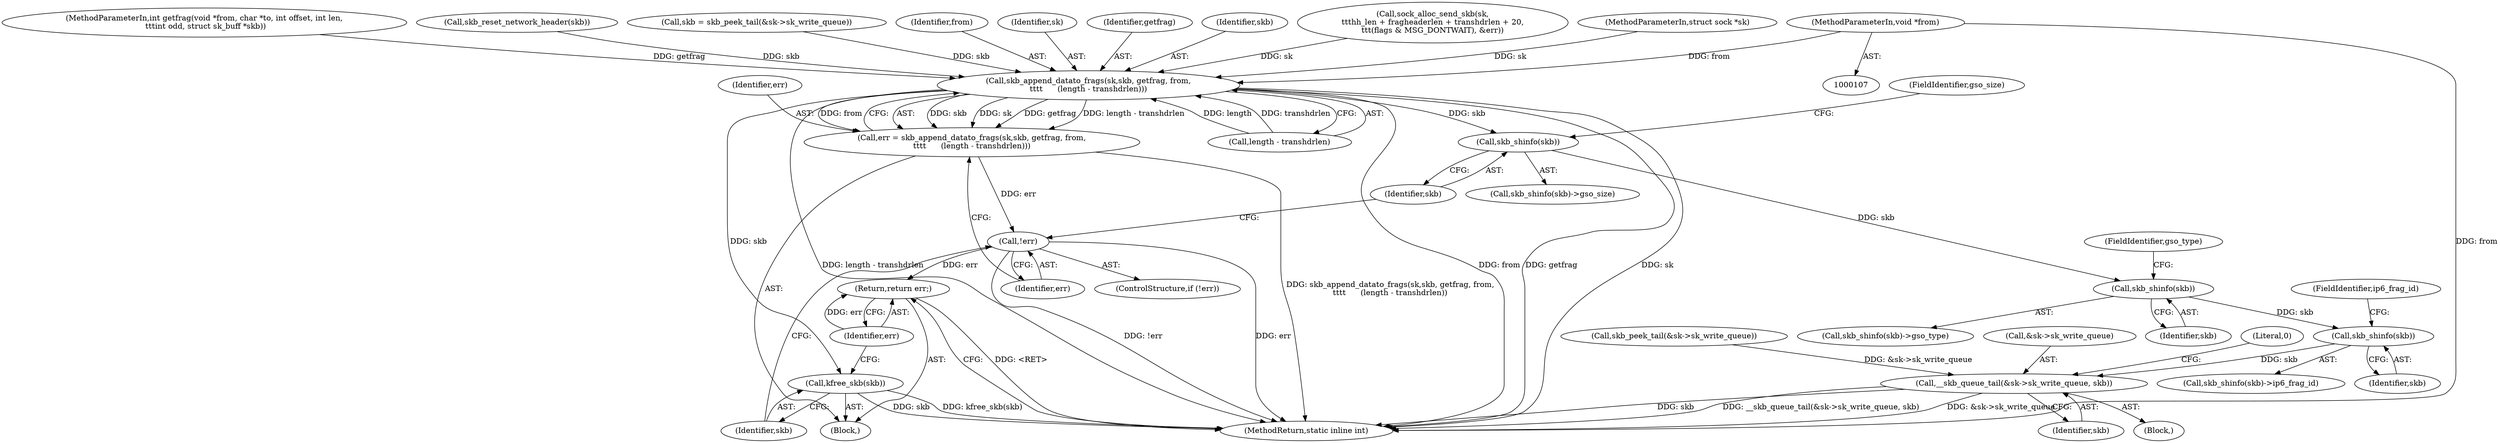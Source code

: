 digraph "0_linux_87c48fa3b4630905f98268dde838ee43626a060c_2@pointer" {
"1000110" [label="(MethodParameterIn,void *from)"];
"1000185" [label="(Call,skb_append_datato_frags(sk,skb, getfrag, from,\n\t\t\t\t      (length - transhdrlen)))"];
"1000183" [label="(Call,err = skb_append_datato_frags(sk,skb, getfrag, from,\n\t\t\t\t      (length - transhdrlen)))"];
"1000194" [label="(Call,!err)"];
"1000238" [label="(Return,return err;)"];
"1000200" [label="(Call,skb_shinfo(skb))"];
"1000213" [label="(Call,skb_shinfo(skb))"];
"1000222" [label="(Call,skb_shinfo(skb))"];
"1000228" [label="(Call,__skb_queue_tail(&sk->sk_write_queue, skb))"];
"1000236" [label="(Call,kfree_skb(skb))"];
"1000109" [label="(MethodParameterIn,int getfrag(void *from, char *to, int offset, int len,\n \t\t\tint odd, struct sk_buff *skb))"];
"1000238" [label="(Return,return err;)"];
"1000124" [label="(Call,skb_peek_tail(&sk->sk_write_queue))"];
"1000214" [label="(Identifier,skb)"];
"1000201" [label="(Identifier,skb)"];
"1000162" [label="(Call,skb_reset_network_header(skb))"];
"1000193" [label="(ControlStructure,if (!err))"];
"1000202" [label="(FieldIdentifier,gso_size)"];
"1000213" [label="(Call,skb_shinfo(skb))"];
"1000184" [label="(Identifier,err)"];
"1000122" [label="(Call,skb = skb_peek_tail(&sk->sk_write_queue))"];
"1000224" [label="(FieldIdentifier,ip6_frag_id)"];
"1000233" [label="(Identifier,skb)"];
"1000229" [label="(Call,&sk->sk_write_queue)"];
"1000189" [label="(Identifier,from)"];
"1000195" [label="(Identifier,err)"];
"1000194" [label="(Call,!err)"];
"1000212" [label="(Call,skb_shinfo(skb)->gso_type)"];
"1000223" [label="(Identifier,skb)"];
"1000228" [label="(Call,__skb_queue_tail(&sk->sk_write_queue, skb))"];
"1000186" [label="(Identifier,sk)"];
"1000190" [label="(Call,length - transhdrlen)"];
"1000188" [label="(Identifier,getfrag)"];
"1000221" [label="(Call,skb_shinfo(skb)->ip6_frag_id)"];
"1000187" [label="(Identifier,skb)"];
"1000200" [label="(Call,skb_shinfo(skb))"];
"1000133" [label="(Call,sock_alloc_send_skb(sk,\n\t\t\thh_len + fragheaderlen + transhdrlen + 20,\n\t\t\t(flags & MSG_DONTWAIT), &err))"];
"1000183" [label="(Call,err = skb_append_datato_frags(sk,skb, getfrag, from,\n\t\t\t\t      (length - transhdrlen)))"];
"1000222" [label="(Call,skb_shinfo(skb))"];
"1000199" [label="(Call,skb_shinfo(skb)->gso_size)"];
"1000237" [label="(Identifier,skb)"];
"1000240" [label="(MethodReturn,static inline int)"];
"1000108" [label="(MethodParameterIn,struct sock *sk)"];
"1000236" [label="(Call,kfree_skb(skb))"];
"1000215" [label="(FieldIdentifier,gso_type)"];
"1000239" [label="(Identifier,err)"];
"1000117" [label="(Block,)"];
"1000196" [label="(Block,)"];
"1000235" [label="(Literal,0)"];
"1000185" [label="(Call,skb_append_datato_frags(sk,skb, getfrag, from,\n\t\t\t\t      (length - transhdrlen)))"];
"1000110" [label="(MethodParameterIn,void *from)"];
"1000110" -> "1000107"  [label="AST: "];
"1000110" -> "1000240"  [label="DDG: from"];
"1000110" -> "1000185"  [label="DDG: from"];
"1000185" -> "1000183"  [label="AST: "];
"1000185" -> "1000190"  [label="CFG: "];
"1000186" -> "1000185"  [label="AST: "];
"1000187" -> "1000185"  [label="AST: "];
"1000188" -> "1000185"  [label="AST: "];
"1000189" -> "1000185"  [label="AST: "];
"1000190" -> "1000185"  [label="AST: "];
"1000183" -> "1000185"  [label="CFG: "];
"1000185" -> "1000240"  [label="DDG: getfrag"];
"1000185" -> "1000240"  [label="DDG: sk"];
"1000185" -> "1000240"  [label="DDG: length - transhdrlen"];
"1000185" -> "1000240"  [label="DDG: from"];
"1000185" -> "1000183"  [label="DDG: skb"];
"1000185" -> "1000183"  [label="DDG: sk"];
"1000185" -> "1000183"  [label="DDG: getfrag"];
"1000185" -> "1000183"  [label="DDG: length - transhdrlen"];
"1000185" -> "1000183"  [label="DDG: from"];
"1000133" -> "1000185"  [label="DDG: sk"];
"1000108" -> "1000185"  [label="DDG: sk"];
"1000122" -> "1000185"  [label="DDG: skb"];
"1000162" -> "1000185"  [label="DDG: skb"];
"1000109" -> "1000185"  [label="DDG: getfrag"];
"1000190" -> "1000185"  [label="DDG: length"];
"1000190" -> "1000185"  [label="DDG: transhdrlen"];
"1000185" -> "1000200"  [label="DDG: skb"];
"1000185" -> "1000236"  [label="DDG: skb"];
"1000183" -> "1000117"  [label="AST: "];
"1000184" -> "1000183"  [label="AST: "];
"1000195" -> "1000183"  [label="CFG: "];
"1000183" -> "1000240"  [label="DDG: skb_append_datato_frags(sk,skb, getfrag, from,\n\t\t\t\t      (length - transhdrlen))"];
"1000183" -> "1000194"  [label="DDG: err"];
"1000194" -> "1000193"  [label="AST: "];
"1000194" -> "1000195"  [label="CFG: "];
"1000195" -> "1000194"  [label="AST: "];
"1000201" -> "1000194"  [label="CFG: "];
"1000237" -> "1000194"  [label="CFG: "];
"1000194" -> "1000240"  [label="DDG: !err"];
"1000194" -> "1000240"  [label="DDG: err"];
"1000194" -> "1000238"  [label="DDG: err"];
"1000238" -> "1000117"  [label="AST: "];
"1000238" -> "1000239"  [label="CFG: "];
"1000239" -> "1000238"  [label="AST: "];
"1000240" -> "1000238"  [label="CFG: "];
"1000238" -> "1000240"  [label="DDG: <RET>"];
"1000239" -> "1000238"  [label="DDG: err"];
"1000200" -> "1000199"  [label="AST: "];
"1000200" -> "1000201"  [label="CFG: "];
"1000201" -> "1000200"  [label="AST: "];
"1000202" -> "1000200"  [label="CFG: "];
"1000200" -> "1000213"  [label="DDG: skb"];
"1000213" -> "1000212"  [label="AST: "];
"1000213" -> "1000214"  [label="CFG: "];
"1000214" -> "1000213"  [label="AST: "];
"1000215" -> "1000213"  [label="CFG: "];
"1000213" -> "1000222"  [label="DDG: skb"];
"1000222" -> "1000221"  [label="AST: "];
"1000222" -> "1000223"  [label="CFG: "];
"1000223" -> "1000222"  [label="AST: "];
"1000224" -> "1000222"  [label="CFG: "];
"1000222" -> "1000228"  [label="DDG: skb"];
"1000228" -> "1000196"  [label="AST: "];
"1000228" -> "1000233"  [label="CFG: "];
"1000229" -> "1000228"  [label="AST: "];
"1000233" -> "1000228"  [label="AST: "];
"1000235" -> "1000228"  [label="CFG: "];
"1000228" -> "1000240"  [label="DDG: skb"];
"1000228" -> "1000240"  [label="DDG: __skb_queue_tail(&sk->sk_write_queue, skb)"];
"1000228" -> "1000240"  [label="DDG: &sk->sk_write_queue"];
"1000124" -> "1000228"  [label="DDG: &sk->sk_write_queue"];
"1000236" -> "1000117"  [label="AST: "];
"1000236" -> "1000237"  [label="CFG: "];
"1000237" -> "1000236"  [label="AST: "];
"1000239" -> "1000236"  [label="CFG: "];
"1000236" -> "1000240"  [label="DDG: skb"];
"1000236" -> "1000240"  [label="DDG: kfree_skb(skb)"];
}
